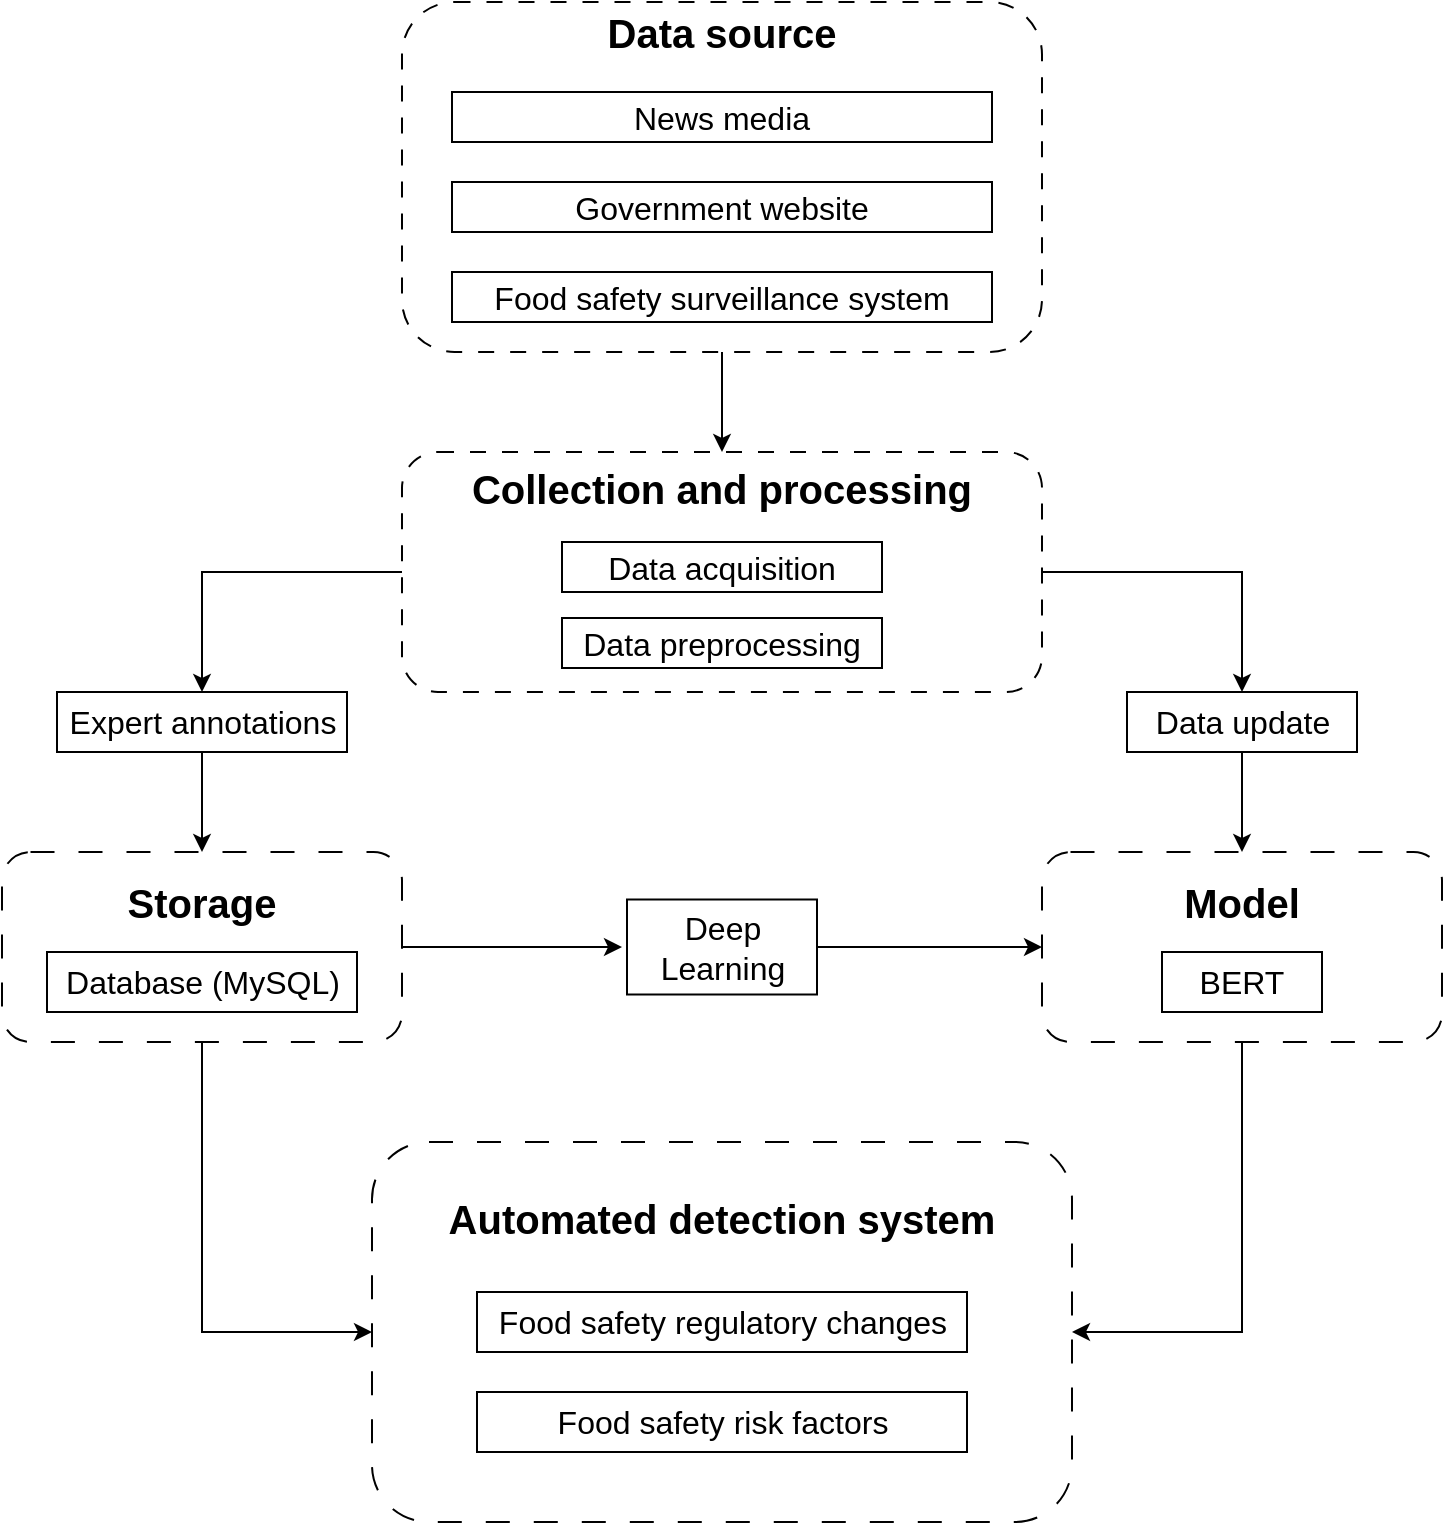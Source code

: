 <mxfile version="22.0.4" type="github">
  <diagram name="第 1 页" id="914V8sja4CJvC9ZfgKHP">
    <mxGraphModel dx="1687" dy="892" grid="1" gridSize="10" guides="1" tooltips="1" connect="1" arrows="1" fold="1" page="1" pageScale="1" pageWidth="827" pageHeight="1169" math="0" shadow="0">
      <root>
        <mxCell id="0" />
        <mxCell id="1" parent="0" />
        <mxCell id="JjGzEYIckytB1pQJp3Co-11" style="edgeStyle=orthogonalEdgeStyle;rounded=0;orthogonalLoop=1;jettySize=auto;html=1;entryX=0.5;entryY=0;entryDx=0;entryDy=0;" parent="1" source="tSgFQOaB9TfaK_oSHJal-1" target="tSgFQOaB9TfaK_oSHJal-12" edge="1">
          <mxGeometry relative="1" as="geometry" />
        </mxCell>
        <mxCell id="tSgFQOaB9TfaK_oSHJal-1" value="" style="rounded=1;whiteSpace=wrap;html=1;dashed=1;dashPattern=8 8;" parent="1" vertex="1">
          <mxGeometry x="240" y="160" width="320" height="175" as="geometry" />
        </mxCell>
        <mxCell id="tSgFQOaB9TfaK_oSHJal-3" value="&lt;div style=&quot;font-size: 20px;&quot;&gt;&lt;font style=&quot;font-size: 20px;&quot;&gt;Data source&lt;/font&gt;&lt;/div&gt;" style="text;html=1;strokeColor=none;fillColor=none;align=center;verticalAlign=middle;whiteSpace=wrap;rounded=0;fontStyle=1" parent="1" vertex="1">
          <mxGeometry x="330" y="160" width="140" height="30" as="geometry" />
        </mxCell>
        <mxCell id="tSgFQOaB9TfaK_oSHJal-4" value="&lt;font style=&quot;font-size: 16px;&quot;&gt;News media&lt;/font&gt;" style="rounded=0;whiteSpace=wrap;html=1;" parent="1" vertex="1">
          <mxGeometry x="265" y="205" width="270" height="25" as="geometry" />
        </mxCell>
        <mxCell id="tSgFQOaB9TfaK_oSHJal-6" value="&lt;font style=&quot;font-size: 16px;&quot;&gt;Government website&lt;/font&gt;" style="rounded=0;whiteSpace=wrap;html=1;" parent="1" vertex="1">
          <mxGeometry x="265" y="250" width="270" height="25" as="geometry" />
        </mxCell>
        <mxCell id="tSgFQOaB9TfaK_oSHJal-8" value="&lt;font style=&quot;font-size: 16px;&quot;&gt;Food safety surveillance system&lt;/font&gt;" style="rounded=0;whiteSpace=wrap;html=1;" parent="1" vertex="1">
          <mxGeometry x="265" y="295" width="270" height="25" as="geometry" />
        </mxCell>
        <mxCell id="JjGzEYIckytB1pQJp3Co-6" style="edgeStyle=orthogonalEdgeStyle;rounded=0;orthogonalLoop=1;jettySize=auto;html=1;entryX=0.5;entryY=0;entryDx=0;entryDy=0;exitX=0.5;exitY=1;exitDx=0;exitDy=0;" parent="1" source="UhX6gxyfYK8tnjNSwVaa-1" target="tSgFQOaB9TfaK_oSHJal-36" edge="1">
          <mxGeometry relative="1" as="geometry" />
        </mxCell>
        <mxCell id="tSgFQOaB9TfaK_oSHJal-11" value="" style="rounded=1;whiteSpace=wrap;html=1;dashed=1;dashPattern=8 8;movable=1;resizable=1;rotatable=1;deletable=1;editable=1;locked=0;connectable=1;" parent="1" vertex="1">
          <mxGeometry x="240" y="385" width="320" height="120" as="geometry" />
        </mxCell>
        <mxCell id="tSgFQOaB9TfaK_oSHJal-12" value="&lt;div style=&quot;&quot;&gt;&lt;div style=&quot;&quot;&gt;&lt;font style=&quot;font-size: 20px;&quot;&gt;Collection and processing&lt;/font&gt;&lt;/div&gt;&lt;/div&gt;" style="text;html=1;strokeColor=none;fillColor=none;align=center;verticalAlign=middle;whiteSpace=wrap;rounded=0;fontStyle=1;movable=1;resizable=1;rotatable=1;deletable=1;editable=1;locked=0;connectable=1;" parent="1" vertex="1">
          <mxGeometry x="255" y="385" width="290" height="35" as="geometry" />
        </mxCell>
        <mxCell id="tSgFQOaB9TfaK_oSHJal-13" value="&lt;div&gt;&lt;font style=&quot;font-size: 16px;&quot;&gt;Data acquisition&lt;/font&gt;&lt;/div&gt;" style="rounded=0;whiteSpace=wrap;html=1;movable=1;resizable=1;rotatable=1;deletable=1;editable=1;locked=0;connectable=1;" parent="1" vertex="1">
          <mxGeometry x="320" y="430" width="160" height="25" as="geometry" />
        </mxCell>
        <mxCell id="tSgFQOaB9TfaK_oSHJal-14" value="&lt;div&gt;&lt;font style=&quot;font-size: 16px;&quot;&gt;Data preprocessing&lt;/font&gt;&lt;/div&gt;" style="rounded=0;whiteSpace=wrap;html=1;movable=1;resizable=1;rotatable=1;deletable=1;editable=1;locked=0;connectable=1;" parent="1" vertex="1">
          <mxGeometry x="320" y="468" width="160" height="25" as="geometry" />
        </mxCell>
        <mxCell id="UhX6gxyfYK8tnjNSwVaa-3" style="edgeStyle=orthogonalEdgeStyle;rounded=0;orthogonalLoop=1;jettySize=auto;html=1;" parent="1" source="tSgFQOaB9TfaK_oSHJal-23" edge="1">
          <mxGeometry relative="1" as="geometry">
            <mxPoint x="350" y="632.5" as="targetPoint" />
          </mxGeometry>
        </mxCell>
        <mxCell id="JjGzEYIckytB1pQJp3Co-9" style="edgeStyle=orthogonalEdgeStyle;rounded=0;orthogonalLoop=1;jettySize=auto;html=1;entryX=0;entryY=0.5;entryDx=0;entryDy=0;" parent="1" source="tSgFQOaB9TfaK_oSHJal-23" target="tSgFQOaB9TfaK_oSHJal-47" edge="1">
          <mxGeometry relative="1" as="geometry" />
        </mxCell>
        <mxCell id="tSgFQOaB9TfaK_oSHJal-23" value="" style="rounded=1;whiteSpace=wrap;html=1;strokeColor=default;dashed=1;dashPattern=12 12;" parent="1" vertex="1">
          <mxGeometry x="40" y="585" width="200" height="95" as="geometry" />
        </mxCell>
        <mxCell id="tSgFQOaB9TfaK_oSHJal-24" value="&lt;font style=&quot;font-size: 20px;&quot;&gt;Storage&lt;/font&gt;" style="text;html=1;strokeColor=none;fillColor=none;align=center;verticalAlign=middle;whiteSpace=wrap;rounded=0;fontStyle=1" parent="1" vertex="1">
          <mxGeometry x="60" y="585" width="160" height="50" as="geometry" />
        </mxCell>
        <mxCell id="tSgFQOaB9TfaK_oSHJal-28" value="&lt;font style=&quot;font-size: 16px;&quot;&gt;Database (MySQL)&lt;/font&gt;" style="rounded=0;whiteSpace=wrap;html=1;" parent="1" vertex="1">
          <mxGeometry x="62.5" y="635" width="155" height="30" as="geometry" />
        </mxCell>
        <mxCell id="JjGzEYIckytB1pQJp3Co-10" style="edgeStyle=orthogonalEdgeStyle;rounded=0;orthogonalLoop=1;jettySize=auto;html=1;entryX=1;entryY=0.5;entryDx=0;entryDy=0;" parent="1" source="tSgFQOaB9TfaK_oSHJal-36" target="tSgFQOaB9TfaK_oSHJal-47" edge="1">
          <mxGeometry relative="1" as="geometry" />
        </mxCell>
        <mxCell id="tSgFQOaB9TfaK_oSHJal-36" value="" style="rounded=1;whiteSpace=wrap;html=1;strokeColor=default;dashed=1;dashPattern=12 12;" parent="1" vertex="1">
          <mxGeometry x="560" y="585" width="200" height="95" as="geometry" />
        </mxCell>
        <mxCell id="tSgFQOaB9TfaK_oSHJal-37" value="&lt;font style=&quot;font-size: 20px;&quot;&gt;Model&lt;/font&gt;" style="text;html=1;strokeColor=none;fillColor=none;align=center;verticalAlign=middle;whiteSpace=wrap;rounded=0;fontStyle=1" parent="1" vertex="1">
          <mxGeometry x="580" y="585" width="160" height="50" as="geometry" />
        </mxCell>
        <mxCell id="tSgFQOaB9TfaK_oSHJal-47" value="" style="rounded=1;whiteSpace=wrap;html=1;strokeColor=default;dashed=1;dashPattern=12 12;" parent="1" vertex="1">
          <mxGeometry x="225" y="730" width="350" height="190" as="geometry" />
        </mxCell>
        <mxCell id="tSgFQOaB9TfaK_oSHJal-50" value="&lt;div&gt;&lt;font style=&quot;font-size: 20px;&quot;&gt;Automated detection system&lt;/font&gt;&lt;/div&gt;" style="text;html=1;strokeColor=none;fillColor=none;align=center;verticalAlign=middle;whiteSpace=wrap;rounded=0;fontStyle=1" parent="1" vertex="1">
          <mxGeometry x="240" y="745" width="320" height="45" as="geometry" />
        </mxCell>
        <mxCell id="tSgFQOaB9TfaK_oSHJal-52" value="&lt;div&gt;&lt;font style=&quot;font-size: 16px;&quot;&gt;Food safety risk factors&lt;/font&gt;&lt;/div&gt;" style="rounded=0;whiteSpace=wrap;html=1;" parent="1" vertex="1">
          <mxGeometry x="277.5" y="855" width="245" height="30" as="geometry" />
        </mxCell>
        <mxCell id="UhX6gxyfYK8tnjNSwVaa-5" style="edgeStyle=orthogonalEdgeStyle;rounded=0;orthogonalLoop=1;jettySize=auto;html=1;entryX=0;entryY=0.5;entryDx=0;entryDy=0;" parent="1" source="UhX6gxyfYK8tnjNSwVaa-2" target="tSgFQOaB9TfaK_oSHJal-36" edge="1">
          <mxGeometry relative="1" as="geometry" />
        </mxCell>
        <mxCell id="UhX6gxyfYK8tnjNSwVaa-2" value="&lt;font style=&quot;font-size: 16px;&quot;&gt;Deep Learning&lt;/font&gt;" style="rounded=0;whiteSpace=wrap;html=1;" parent="1" vertex="1">
          <mxGeometry x="352.5" y="608.75" width="95" height="47.5" as="geometry" />
        </mxCell>
        <mxCell id="JjGzEYIckytB1pQJp3Co-7" value="" style="edgeStyle=orthogonalEdgeStyle;rounded=0;orthogonalLoop=1;jettySize=auto;html=1;entryX=0.5;entryY=0;entryDx=0;entryDy=0;exitX=1;exitY=0.5;exitDx=0;exitDy=0;" parent="1" source="tSgFQOaB9TfaK_oSHJal-11" target="UhX6gxyfYK8tnjNSwVaa-1" edge="1">
          <mxGeometry relative="1" as="geometry">
            <mxPoint x="560" y="445" as="sourcePoint" />
            <mxPoint x="660" y="585" as="targetPoint" />
          </mxGeometry>
        </mxCell>
        <mxCell id="UhX6gxyfYK8tnjNSwVaa-1" value="&lt;div&gt;&lt;font style=&quot;font-size: 16px;&quot;&gt;Data update&lt;/font&gt;&lt;/div&gt;" style="rounded=0;whiteSpace=wrap;html=1;movable=1;resizable=1;rotatable=1;deletable=1;editable=1;locked=0;connectable=1;" parent="1" vertex="1">
          <mxGeometry x="602.5" y="505" width="115" height="30" as="geometry" />
        </mxCell>
        <mxCell id="JjGzEYIckytB1pQJp3Co-8" value="" style="edgeStyle=orthogonalEdgeStyle;rounded=0;orthogonalLoop=1;jettySize=auto;html=1;entryX=0.5;entryY=0;entryDx=0;entryDy=0;" parent="1" source="tSgFQOaB9TfaK_oSHJal-11" target="JjGzEYIckytB1pQJp3Co-3" edge="1">
          <mxGeometry relative="1" as="geometry">
            <mxPoint x="240" y="445" as="sourcePoint" />
            <mxPoint x="135" y="585" as="targetPoint" />
          </mxGeometry>
        </mxCell>
        <mxCell id="3M21qRhggEAVRzqu-0Kk-4" style="edgeStyle=orthogonalEdgeStyle;rounded=0;orthogonalLoop=1;jettySize=auto;html=1;entryX=0.5;entryY=0;entryDx=0;entryDy=0;" parent="1" source="JjGzEYIckytB1pQJp3Co-3" target="tSgFQOaB9TfaK_oSHJal-23" edge="1">
          <mxGeometry relative="1" as="geometry" />
        </mxCell>
        <mxCell id="JjGzEYIckytB1pQJp3Co-3" value="&lt;div&gt;&lt;font style=&quot;font-size: 16px;&quot;&gt;Expert annotations&lt;/font&gt;&lt;/div&gt;" style="rounded=0;whiteSpace=wrap;html=1;movable=1;resizable=1;rotatable=1;deletable=1;editable=1;locked=0;connectable=1;" parent="1" vertex="1">
          <mxGeometry x="67.5" y="505" width="145" height="30" as="geometry" />
        </mxCell>
        <mxCell id="sy332ecnqqShqoDDvNOZ-1" value="&lt;font style=&quot;font-size: 16px;&quot;&gt;BERT&lt;/font&gt;" style="rounded=0;whiteSpace=wrap;html=1;" parent="1" vertex="1">
          <mxGeometry x="620" y="635" width="80" height="30" as="geometry" />
        </mxCell>
        <mxCell id="sy332ecnqqShqoDDvNOZ-2" value="&lt;div&gt;&lt;font style=&quot;font-size: 16px;&quot;&gt;Food safety regulatory changes&lt;/font&gt;&lt;/div&gt;" style="rounded=0;whiteSpace=wrap;html=1;" parent="1" vertex="1">
          <mxGeometry x="277.5" y="805" width="245" height="30" as="geometry" />
        </mxCell>
      </root>
    </mxGraphModel>
  </diagram>
</mxfile>
